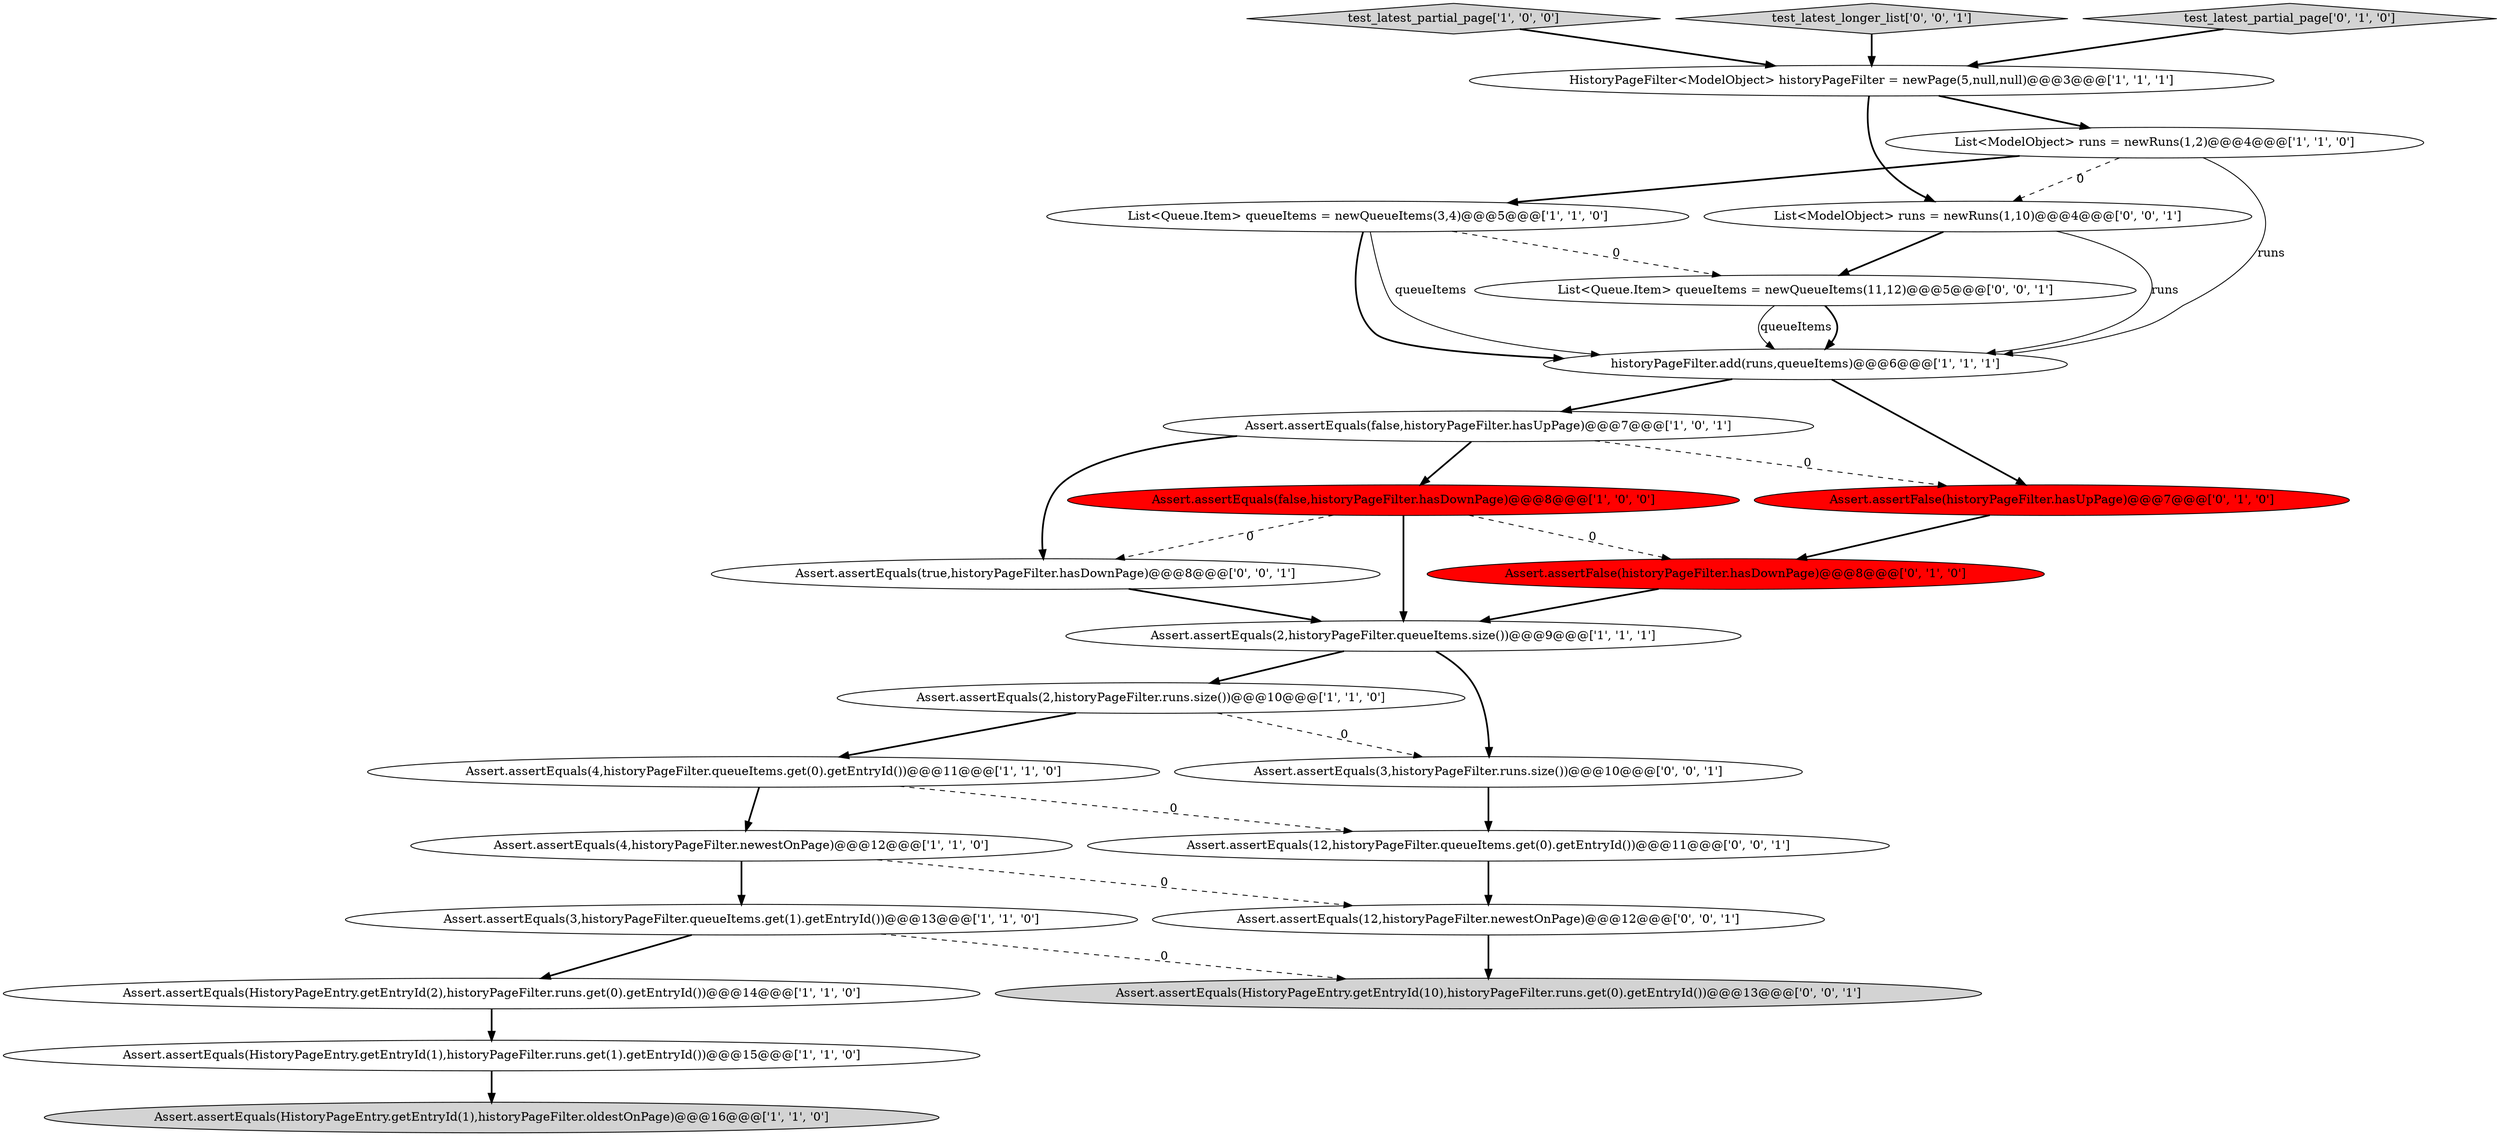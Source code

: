 digraph {
8 [style = filled, label = "Assert.assertEquals(HistoryPageEntry.getEntryId(1),historyPageFilter.oldestOnPage)@@@16@@@['1', '1', '0']", fillcolor = lightgray, shape = ellipse image = "AAA0AAABBB1BBB"];
18 [style = filled, label = "Assert.assertEquals(true,historyPageFilter.hasDownPage)@@@8@@@['0', '0', '1']", fillcolor = white, shape = ellipse image = "AAA0AAABBB3BBB"];
0 [style = filled, label = "Assert.assertEquals(HistoryPageEntry.getEntryId(1),historyPageFilter.runs.get(1).getEntryId())@@@15@@@['1', '1', '0']", fillcolor = white, shape = ellipse image = "AAA0AAABBB1BBB"];
11 [style = filled, label = "Assert.assertEquals(2,historyPageFilter.runs.size())@@@10@@@['1', '1', '0']", fillcolor = white, shape = ellipse image = "AAA0AAABBB1BBB"];
17 [style = filled, label = "Assert.assertFalse(historyPageFilter.hasDownPage)@@@8@@@['0', '1', '0']", fillcolor = red, shape = ellipse image = "AAA1AAABBB2BBB"];
2 [style = filled, label = "Assert.assertEquals(4,historyPageFilter.queueItems.get(0).getEntryId())@@@11@@@['1', '1', '0']", fillcolor = white, shape = ellipse image = "AAA0AAABBB1BBB"];
9 [style = filled, label = "test_latest_partial_page['1', '0', '0']", fillcolor = lightgray, shape = diamond image = "AAA0AAABBB1BBB"];
21 [style = filled, label = "Assert.assertEquals(HistoryPageEntry.getEntryId(10),historyPageFilter.runs.get(0).getEntryId())@@@13@@@['0', '0', '1']", fillcolor = lightgray, shape = ellipse image = "AAA0AAABBB3BBB"];
7 [style = filled, label = "Assert.assertEquals(false,historyPageFilter.hasDownPage)@@@8@@@['1', '0', '0']", fillcolor = red, shape = ellipse image = "AAA1AAABBB1BBB"];
6 [style = filled, label = "List<ModelObject> runs = newRuns(1,2)@@@4@@@['1', '1', '0']", fillcolor = white, shape = ellipse image = "AAA0AAABBB1BBB"];
22 [style = filled, label = "test_latest_longer_list['0', '0', '1']", fillcolor = lightgray, shape = diamond image = "AAA0AAABBB3BBB"];
15 [style = filled, label = "test_latest_partial_page['0', '1', '0']", fillcolor = lightgray, shape = diamond image = "AAA0AAABBB2BBB"];
19 [style = filled, label = "List<Queue.Item> queueItems = newQueueItems(11,12)@@@5@@@['0', '0', '1']", fillcolor = white, shape = ellipse image = "AAA0AAABBB3BBB"];
14 [style = filled, label = "Assert.assertEquals(4,historyPageFilter.newestOnPage)@@@12@@@['1', '1', '0']", fillcolor = white, shape = ellipse image = "AAA0AAABBB1BBB"];
20 [style = filled, label = "Assert.assertEquals(12,historyPageFilter.newestOnPage)@@@12@@@['0', '0', '1']", fillcolor = white, shape = ellipse image = "AAA0AAABBB3BBB"];
25 [style = filled, label = "Assert.assertEquals(12,historyPageFilter.queueItems.get(0).getEntryId())@@@11@@@['0', '0', '1']", fillcolor = white, shape = ellipse image = "AAA0AAABBB3BBB"];
12 [style = filled, label = "historyPageFilter.add(runs,queueItems)@@@6@@@['1', '1', '1']", fillcolor = white, shape = ellipse image = "AAA0AAABBB1BBB"];
1 [style = filled, label = "Assert.assertEquals(HistoryPageEntry.getEntryId(2),historyPageFilter.runs.get(0).getEntryId())@@@14@@@['1', '1', '0']", fillcolor = white, shape = ellipse image = "AAA0AAABBB1BBB"];
10 [style = filled, label = "List<Queue.Item> queueItems = newQueueItems(3,4)@@@5@@@['1', '1', '0']", fillcolor = white, shape = ellipse image = "AAA0AAABBB1BBB"];
16 [style = filled, label = "Assert.assertFalse(historyPageFilter.hasUpPage)@@@7@@@['0', '1', '0']", fillcolor = red, shape = ellipse image = "AAA1AAABBB2BBB"];
23 [style = filled, label = "Assert.assertEquals(3,historyPageFilter.runs.size())@@@10@@@['0', '0', '1']", fillcolor = white, shape = ellipse image = "AAA0AAABBB3BBB"];
13 [style = filled, label = "HistoryPageFilter<ModelObject> historyPageFilter = newPage(5,null,null)@@@3@@@['1', '1', '1']", fillcolor = white, shape = ellipse image = "AAA0AAABBB1BBB"];
5 [style = filled, label = "Assert.assertEquals(3,historyPageFilter.queueItems.get(1).getEntryId())@@@13@@@['1', '1', '0']", fillcolor = white, shape = ellipse image = "AAA0AAABBB1BBB"];
4 [style = filled, label = "Assert.assertEquals(2,historyPageFilter.queueItems.size())@@@9@@@['1', '1', '1']", fillcolor = white, shape = ellipse image = "AAA0AAABBB1BBB"];
24 [style = filled, label = "List<ModelObject> runs = newRuns(1,10)@@@4@@@['0', '0', '1']", fillcolor = white, shape = ellipse image = "AAA0AAABBB3BBB"];
3 [style = filled, label = "Assert.assertEquals(false,historyPageFilter.hasUpPage)@@@7@@@['1', '0', '1']", fillcolor = white, shape = ellipse image = "AAA0AAABBB1BBB"];
23->25 [style = bold, label=""];
15->13 [style = bold, label=""];
24->19 [style = bold, label=""];
13->24 [style = bold, label=""];
7->18 [style = dashed, label="0"];
6->12 [style = solid, label="runs"];
19->12 [style = bold, label=""];
7->17 [style = dashed, label="0"];
10->19 [style = dashed, label="0"];
14->5 [style = bold, label=""];
14->20 [style = dashed, label="0"];
11->23 [style = dashed, label="0"];
12->16 [style = bold, label=""];
1->0 [style = bold, label=""];
7->4 [style = bold, label=""];
16->17 [style = bold, label=""];
11->2 [style = bold, label=""];
3->18 [style = bold, label=""];
20->21 [style = bold, label=""];
5->1 [style = bold, label=""];
19->12 [style = solid, label="queueItems"];
25->20 [style = bold, label=""];
18->4 [style = bold, label=""];
3->7 [style = bold, label=""];
10->12 [style = bold, label=""];
6->24 [style = dashed, label="0"];
6->10 [style = bold, label=""];
2->14 [style = bold, label=""];
0->8 [style = bold, label=""];
2->25 [style = dashed, label="0"];
5->21 [style = dashed, label="0"];
12->3 [style = bold, label=""];
13->6 [style = bold, label=""];
22->13 [style = bold, label=""];
4->11 [style = bold, label=""];
24->12 [style = solid, label="runs"];
17->4 [style = bold, label=""];
4->23 [style = bold, label=""];
3->16 [style = dashed, label="0"];
10->12 [style = solid, label="queueItems"];
9->13 [style = bold, label=""];
}

